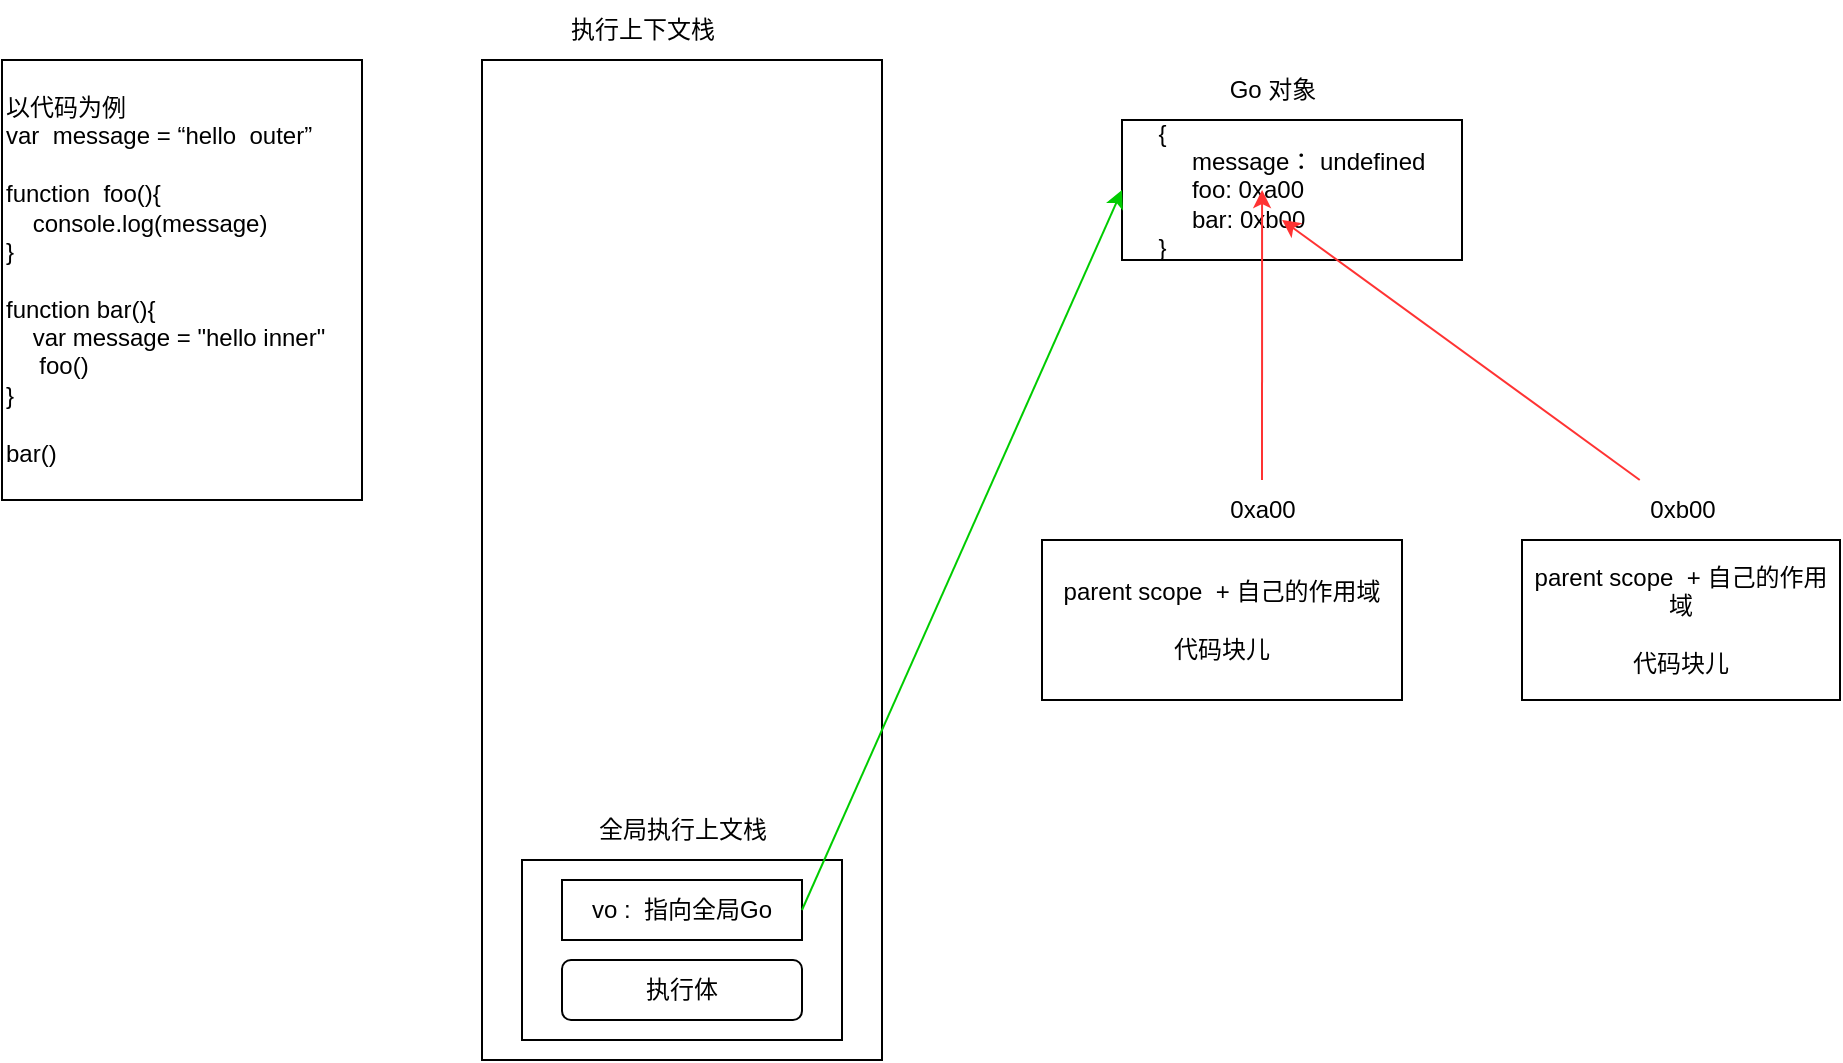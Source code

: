 <mxfile>
    <diagram id="jKxad6mJ0QZdow8ntNLw" name="第 1 页">
        <mxGraphModel dx="1197" dy="433" grid="1" gridSize="10" guides="1" tooltips="1" connect="1" arrows="1" fold="1" page="1" pageScale="1" pageWidth="827" pageHeight="1169" math="0" shadow="0">
            <root>
                <mxCell id="0"/>
                <mxCell id="1" parent="0"/>
                <mxCell id="2" value="以代码为例&lt;br&gt;var&amp;nbsp; message = “hello&amp;nbsp; outer”&lt;br&gt;&lt;br&gt;function&amp;nbsp; foo(){&lt;br&gt;&amp;nbsp; &amp;nbsp; console.log(message)&lt;br&gt;}&lt;br&gt;&lt;br&gt;function bar(){&lt;br&gt;&amp;nbsp; &amp;nbsp; var message = &quot;hello inner&quot;&lt;br&gt;&amp;nbsp; &amp;nbsp; &amp;nbsp;foo()&lt;br&gt;}&lt;br&gt;&lt;br&gt;bar()" style="whiteSpace=wrap;html=1;align=left;" vertex="1" parent="1">
                    <mxGeometry x="40" y="40" width="180" height="220" as="geometry"/>
                </mxCell>
                <mxCell id="3" value="" style="whiteSpace=wrap;html=1;" vertex="1" parent="1">
                    <mxGeometry x="280" y="40" width="200" height="500" as="geometry"/>
                </mxCell>
                <mxCell id="4" value="执行上下文栈" style="text;html=1;align=center;verticalAlign=middle;resizable=0;points=[];autosize=1;strokeColor=none;fillColor=none;" vertex="1" parent="1">
                    <mxGeometry x="310" y="10" width="100" height="30" as="geometry"/>
                </mxCell>
                <mxCell id="5" value="" style="whiteSpace=wrap;html=1;" vertex="1" parent="1">
                    <mxGeometry x="300" y="440" width="160" height="90" as="geometry"/>
                </mxCell>
                <mxCell id="6" value="全局执行上文栈" style="text;html=1;align=center;verticalAlign=middle;resizable=0;points=[];autosize=1;strokeColor=none;fillColor=none;" vertex="1" parent="1">
                    <mxGeometry x="325" y="410" width="110" height="30" as="geometry"/>
                </mxCell>
                <mxCell id="7" value="vo :&amp;nbsp; 指向全局Go" style="rounded=1;whiteSpace=wrap;html=1;arcSize=0;" vertex="1" parent="1">
                    <mxGeometry x="320" y="450" width="120" height="30" as="geometry"/>
                </mxCell>
                <mxCell id="8" value="执行体" style="rounded=1;whiteSpace=wrap;html=1;" vertex="1" parent="1">
                    <mxGeometry x="320" y="490" width="120" height="30" as="geometry"/>
                </mxCell>
                <mxCell id="18" style="edgeStyle=none;html=1;exitX=0.5;exitY=0;exitDx=0;exitDy=0;" edge="1" parent="1" source="16" target="17">
                    <mxGeometry relative="1" as="geometry"/>
                </mxCell>
                <mxCell id="16" value="&lt;div style=&quot;text-align: justify;&quot;&gt;&lt;span style=&quot;background-color: initial;&quot;&gt;{&lt;/span&gt;&lt;/div&gt;&lt;div style=&quot;text-align: justify;&quot;&gt;&amp;nbsp; &amp;nbsp; &amp;nbsp;message： undefined&lt;/div&gt;&lt;div style=&quot;text-align: justify;&quot;&gt;&amp;nbsp; &amp;nbsp; &amp;nbsp;foo: 0xa00&lt;/div&gt;&lt;div style=&quot;text-align: justify;&quot;&gt;&amp;nbsp; &amp;nbsp; &amp;nbsp;bar: 0xb00&lt;/div&gt;&lt;div style=&quot;text-align: justify;&quot;&gt;&lt;span style=&quot;background-color: initial;&quot;&gt;}&lt;/span&gt;&lt;/div&gt;" style="whiteSpace=wrap;html=1;" vertex="1" parent="1">
                    <mxGeometry x="600" y="70" width="170" height="70" as="geometry"/>
                </mxCell>
                <mxCell id="17" value="Go 对象" style="text;html=1;align=center;verticalAlign=middle;resizable=0;points=[];autosize=1;strokeColor=none;fillColor=none;" vertex="1" parent="1">
                    <mxGeometry x="640" y="40" width="70" height="30" as="geometry"/>
                </mxCell>
                <mxCell id="20" value="parent scope&amp;nbsp; + 自己的作用域&lt;br&gt;&lt;br&gt;代码块儿" style="whiteSpace=wrap;html=1;" vertex="1" parent="1">
                    <mxGeometry x="560" y="280" width="180" height="80" as="geometry"/>
                </mxCell>
                <mxCell id="21" value="parent scope&amp;nbsp; + 自己的作用域&lt;br&gt;&lt;br&gt;代码块儿" style="whiteSpace=wrap;html=1;" vertex="1" parent="1">
                    <mxGeometry x="800" y="280" width="159" height="80" as="geometry"/>
                </mxCell>
                <mxCell id="24" value="" style="edgeStyle=none;html=1;entryX=0.412;entryY=0.5;entryDx=0;entryDy=0;entryPerimeter=0;strokeColor=#FF3333;" edge="1" parent="1" source="22" target="16">
                    <mxGeometry relative="1" as="geometry"/>
                </mxCell>
                <mxCell id="22" value="0xa00" style="text;html=1;align=center;verticalAlign=middle;resizable=0;points=[];autosize=1;strokeColor=none;fillColor=none;" vertex="1" parent="1">
                    <mxGeometry x="640" y="250" width="60" height="30" as="geometry"/>
                </mxCell>
                <mxCell id="26" value="" style="edgeStyle=none;html=1;entryX=0.471;entryY=0.714;entryDx=0;entryDy=0;entryPerimeter=0;strokeColor=#FF3333;" edge="1" parent="1" source="23" target="16">
                    <mxGeometry relative="1" as="geometry">
                        <mxPoint x="1120" y="200" as="targetPoint"/>
                    </mxGeometry>
                </mxCell>
                <mxCell id="23" value="0xb00" style="text;html=1;align=center;verticalAlign=middle;resizable=0;points=[];autosize=1;strokeColor=none;fillColor=none;" vertex="1" parent="1">
                    <mxGeometry x="849.5" y="250" width="60" height="30" as="geometry"/>
                </mxCell>
                <mxCell id="27" value="" style="edgeStyle=none;orthogonalLoop=1;jettySize=auto;html=1;strokeColor=#00CC00;exitX=1;exitY=0.5;exitDx=0;exitDy=0;entryX=0;entryY=0.5;entryDx=0;entryDy=0;" edge="1" parent="1" source="7" target="16">
                    <mxGeometry width="100" relative="1" as="geometry">
                        <mxPoint x="470" y="440" as="sourcePoint"/>
                        <mxPoint x="570" y="440" as="targetPoint"/>
                        <Array as="points"/>
                    </mxGeometry>
                </mxCell>
            </root>
        </mxGraphModel>
    </diagram>
</mxfile>